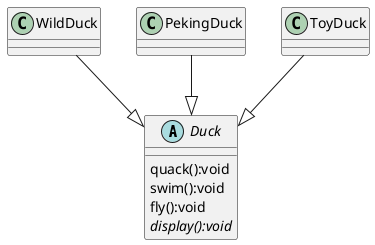 @startuml
abstract class Duck {
    quack():void
    swim():void
    fly():void
    {abstract} display():void
}

class WildDuck {
}

class PekingDuck {
}

class ToyDuck {
}

WildDuck --|> Duck
PekingDuck --|> Duck
ToyDuck --|> Duck
@enduml

@startuml
interface Strategy {
    operation1():void
    operation2():void
}

class ConcreteStrategyA {}

class ConcreteStrategyB {}

class Context {
    strategy:Strategy
}

ConcreteStrategyA ..|> Strategy
ConcreteStrategyB ..|> Strategy
Context o-- Strategy
@enduml

@startuml
interface FlyBehavior {
    fly():void
}

class NoFlyBehavior {}

class BadFlyBehavior {}

class GoodFlyBehavior {}

interface QuackBehavior {
    quack():void
}

class GeGeQuackBehavior {}

class GaGaQuackBehavior {}

class NoQuackBehavior {}

abstract class Duck {
    flyBehavior:FlyBehavior
    quackBehavior:QuackBehavior
}

class WildDuck {
}

class PekingDuck {
}

class ToyDuck {
}

NoFlyBehavior ..|> FlyBehavior
GoodFlyBehavior ..|> FlyBehavior
BadFlyBehavior ..|> FlyBehavior

GeGeQuackBehavior ..|> QuackBehavior
GaGaQuackBehavior ..|> QuackBehavior
NoQuackBehavior ..|> QuackBehavior

WildDuck --|> Duck
PekingDuck --|> Duck
ToyDuck --|> Duck

Duck o-- FlyBehavior
Duck o-- QuackBehavior
@enduml
